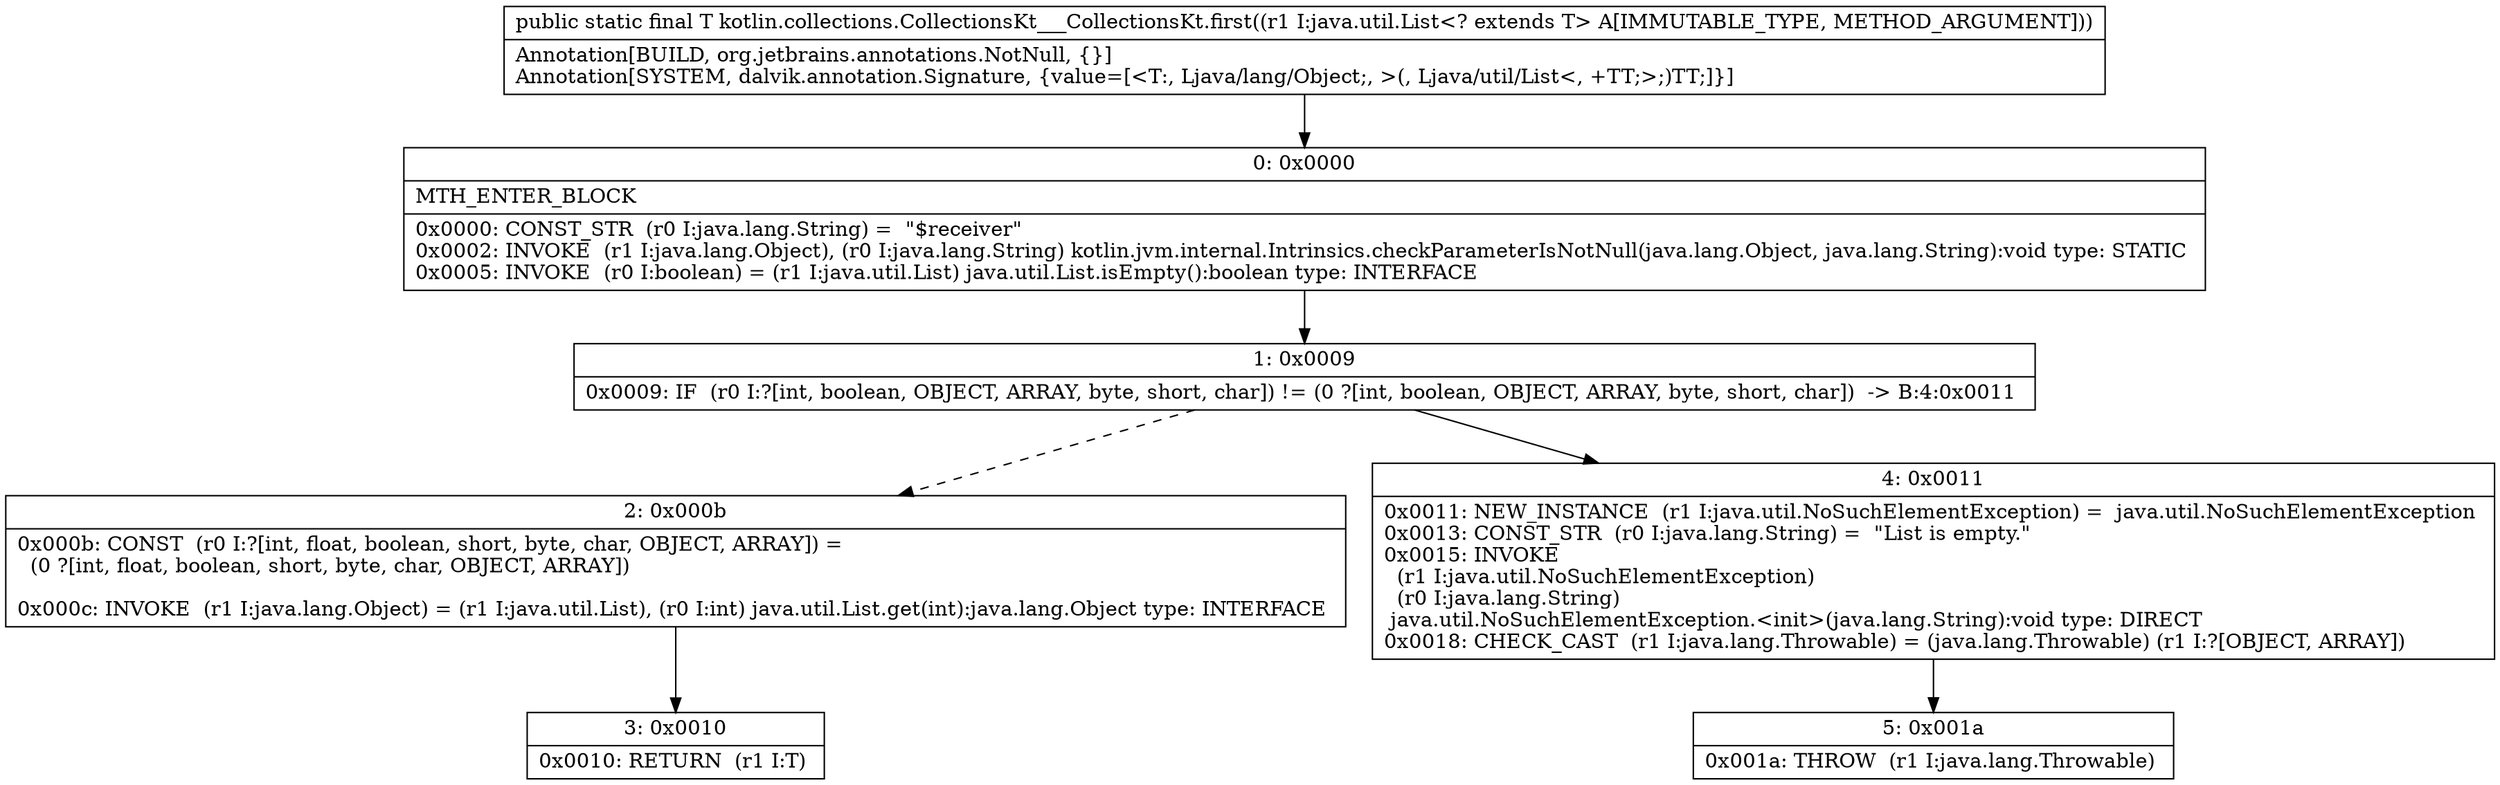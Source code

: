 digraph "CFG forkotlin.collections.CollectionsKt___CollectionsKt.first(Ljava\/util\/List;)Ljava\/lang\/Object;" {
Node_0 [shape=record,label="{0\:\ 0x0000|MTH_ENTER_BLOCK\l|0x0000: CONST_STR  (r0 I:java.lang.String) =  \"$receiver\" \l0x0002: INVOKE  (r1 I:java.lang.Object), (r0 I:java.lang.String) kotlin.jvm.internal.Intrinsics.checkParameterIsNotNull(java.lang.Object, java.lang.String):void type: STATIC \l0x0005: INVOKE  (r0 I:boolean) = (r1 I:java.util.List) java.util.List.isEmpty():boolean type: INTERFACE \l}"];
Node_1 [shape=record,label="{1\:\ 0x0009|0x0009: IF  (r0 I:?[int, boolean, OBJECT, ARRAY, byte, short, char]) != (0 ?[int, boolean, OBJECT, ARRAY, byte, short, char])  \-\> B:4:0x0011 \l}"];
Node_2 [shape=record,label="{2\:\ 0x000b|0x000b: CONST  (r0 I:?[int, float, boolean, short, byte, char, OBJECT, ARRAY]) = \l  (0 ?[int, float, boolean, short, byte, char, OBJECT, ARRAY])\l \l0x000c: INVOKE  (r1 I:java.lang.Object) = (r1 I:java.util.List), (r0 I:int) java.util.List.get(int):java.lang.Object type: INTERFACE \l}"];
Node_3 [shape=record,label="{3\:\ 0x0010|0x0010: RETURN  (r1 I:T) \l}"];
Node_4 [shape=record,label="{4\:\ 0x0011|0x0011: NEW_INSTANCE  (r1 I:java.util.NoSuchElementException) =  java.util.NoSuchElementException \l0x0013: CONST_STR  (r0 I:java.lang.String) =  \"List is empty.\" \l0x0015: INVOKE  \l  (r1 I:java.util.NoSuchElementException)\l  (r0 I:java.lang.String)\l java.util.NoSuchElementException.\<init\>(java.lang.String):void type: DIRECT \l0x0018: CHECK_CAST  (r1 I:java.lang.Throwable) = (java.lang.Throwable) (r1 I:?[OBJECT, ARRAY]) \l}"];
Node_5 [shape=record,label="{5\:\ 0x001a|0x001a: THROW  (r1 I:java.lang.Throwable) \l}"];
MethodNode[shape=record,label="{public static final T kotlin.collections.CollectionsKt___CollectionsKt.first((r1 I:java.util.List\<? extends T\> A[IMMUTABLE_TYPE, METHOD_ARGUMENT]))  | Annotation[BUILD, org.jetbrains.annotations.NotNull, \{\}]\lAnnotation[SYSTEM, dalvik.annotation.Signature, \{value=[\<T:, Ljava\/lang\/Object;, \>(, Ljava\/util\/List\<, +TT;\>;)TT;]\}]\l}"];
MethodNode -> Node_0;
Node_0 -> Node_1;
Node_1 -> Node_2[style=dashed];
Node_1 -> Node_4;
Node_2 -> Node_3;
Node_4 -> Node_5;
}

